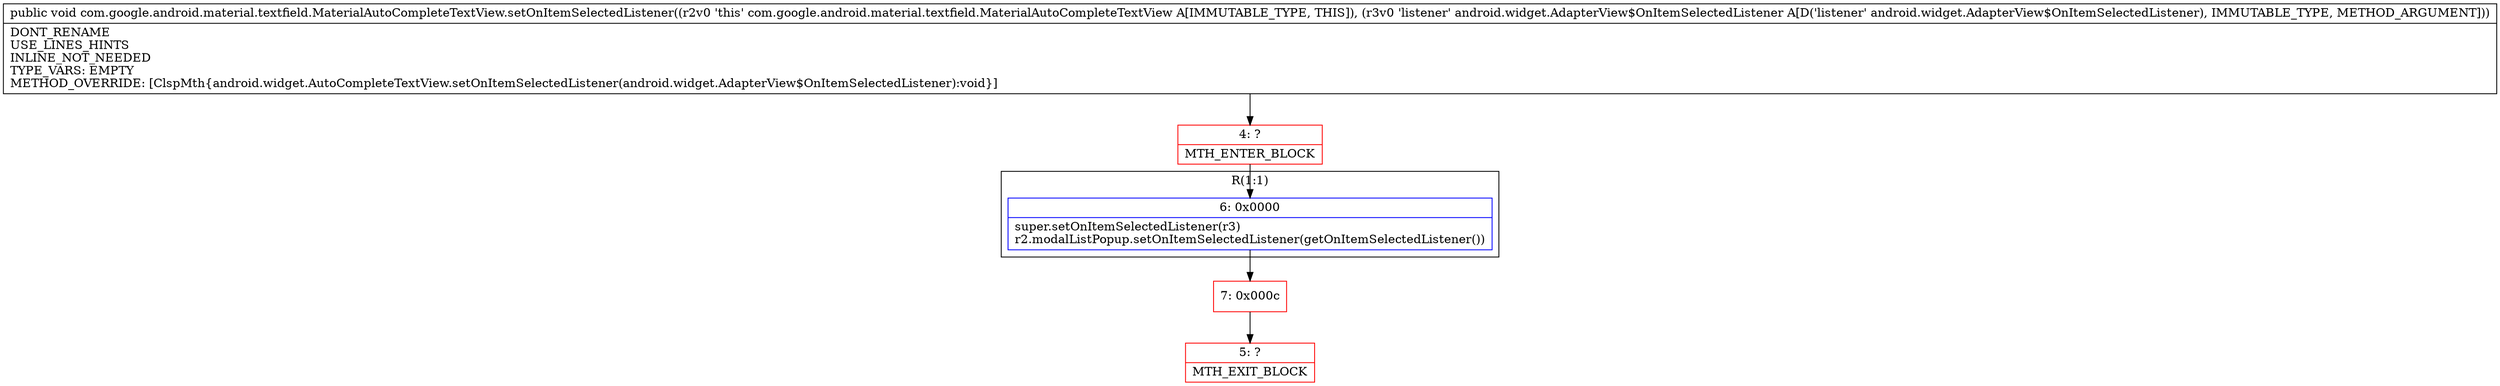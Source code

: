 digraph "CFG forcom.google.android.material.textfield.MaterialAutoCompleteTextView.setOnItemSelectedListener(Landroid\/widget\/AdapterView$OnItemSelectedListener;)V" {
subgraph cluster_Region_957969274 {
label = "R(1:1)";
node [shape=record,color=blue];
Node_6 [shape=record,label="{6\:\ 0x0000|super.setOnItemSelectedListener(r3)\lr2.modalListPopup.setOnItemSelectedListener(getOnItemSelectedListener())\l}"];
}
Node_4 [shape=record,color=red,label="{4\:\ ?|MTH_ENTER_BLOCK\l}"];
Node_7 [shape=record,color=red,label="{7\:\ 0x000c}"];
Node_5 [shape=record,color=red,label="{5\:\ ?|MTH_EXIT_BLOCK\l}"];
MethodNode[shape=record,label="{public void com.google.android.material.textfield.MaterialAutoCompleteTextView.setOnItemSelectedListener((r2v0 'this' com.google.android.material.textfield.MaterialAutoCompleteTextView A[IMMUTABLE_TYPE, THIS]), (r3v0 'listener' android.widget.AdapterView$OnItemSelectedListener A[D('listener' android.widget.AdapterView$OnItemSelectedListener), IMMUTABLE_TYPE, METHOD_ARGUMENT]))  | DONT_RENAME\lUSE_LINES_HINTS\lINLINE_NOT_NEEDED\lTYPE_VARS: EMPTY\lMETHOD_OVERRIDE: [ClspMth\{android.widget.AutoCompleteTextView.setOnItemSelectedListener(android.widget.AdapterView$OnItemSelectedListener):void\}]\l}"];
MethodNode -> Node_4;Node_6 -> Node_7;
Node_4 -> Node_6;
Node_7 -> Node_5;
}

